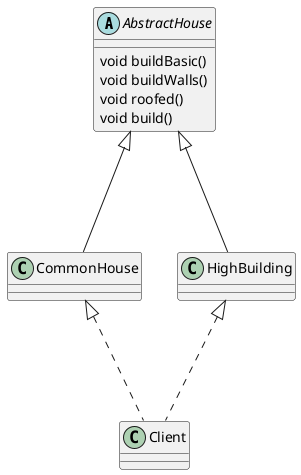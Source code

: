 @startuml

abstract class AbstractHouse {
    void buildBasic()
    void buildWalls()
    void roofed()
    void build()
}
class CommonHouse
class HighBuilding
class Client

AbstractHouse <|--- CommonHouse
AbstractHouse <|--- HighBuilding
CommonHouse <|... Client
HighBuilding <|... Client




@enduml
